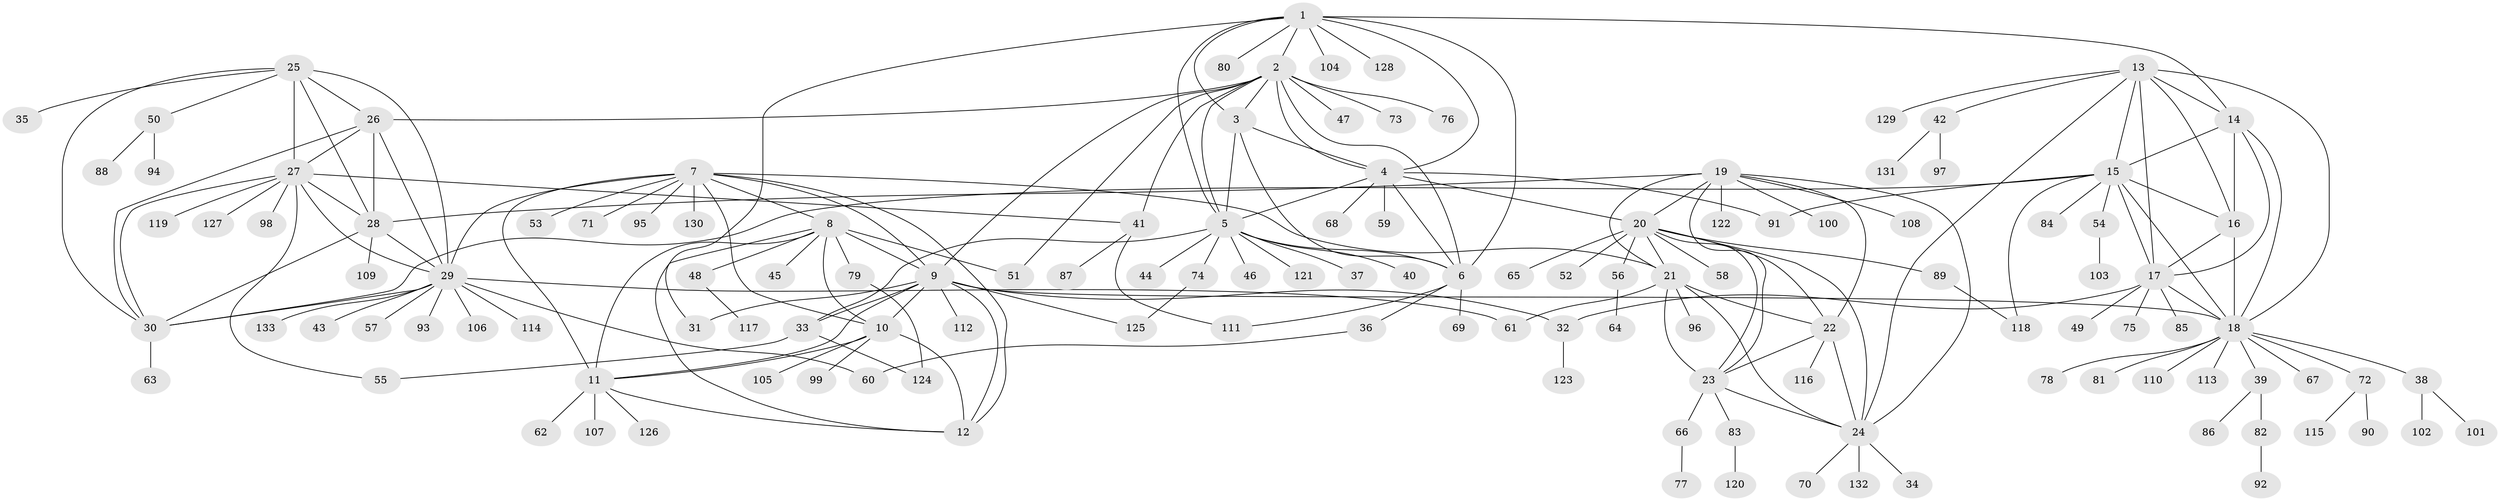 // coarse degree distribution, {13: 0.019230769230769232, 15: 0.009615384615384616, 4: 0.038461538461538464, 10: 0.019230769230769232, 6: 0.028846153846153848, 20: 0.009615384615384616, 5: 0.009615384615384616, 8: 0.028846153846153848, 9: 0.019230769230769232, 7: 0.038461538461538464, 12: 0.009615384615384616, 14: 0.009615384615384616, 2: 0.125, 3: 0.019230769230769232, 1: 0.6153846153846154}
// Generated by graph-tools (version 1.1) at 2025/52/02/27/25 19:52:15]
// undirected, 133 vertices, 201 edges
graph export_dot {
graph [start="1"]
  node [color=gray90,style=filled];
  1;
  2;
  3;
  4;
  5;
  6;
  7;
  8;
  9;
  10;
  11;
  12;
  13;
  14;
  15;
  16;
  17;
  18;
  19;
  20;
  21;
  22;
  23;
  24;
  25;
  26;
  27;
  28;
  29;
  30;
  31;
  32;
  33;
  34;
  35;
  36;
  37;
  38;
  39;
  40;
  41;
  42;
  43;
  44;
  45;
  46;
  47;
  48;
  49;
  50;
  51;
  52;
  53;
  54;
  55;
  56;
  57;
  58;
  59;
  60;
  61;
  62;
  63;
  64;
  65;
  66;
  67;
  68;
  69;
  70;
  71;
  72;
  73;
  74;
  75;
  76;
  77;
  78;
  79;
  80;
  81;
  82;
  83;
  84;
  85;
  86;
  87;
  88;
  89;
  90;
  91;
  92;
  93;
  94;
  95;
  96;
  97;
  98;
  99;
  100;
  101;
  102;
  103;
  104;
  105;
  106;
  107;
  108;
  109;
  110;
  111;
  112;
  113;
  114;
  115;
  116;
  117;
  118;
  119;
  120;
  121;
  122;
  123;
  124;
  125;
  126;
  127;
  128;
  129;
  130;
  131;
  132;
  133;
  1 -- 2;
  1 -- 3;
  1 -- 4;
  1 -- 5;
  1 -- 6;
  1 -- 14;
  1 -- 31;
  1 -- 80;
  1 -- 104;
  1 -- 128;
  2 -- 3;
  2 -- 4;
  2 -- 5;
  2 -- 6;
  2 -- 9;
  2 -- 26;
  2 -- 41;
  2 -- 47;
  2 -- 51;
  2 -- 73;
  2 -- 76;
  3 -- 4;
  3 -- 5;
  3 -- 6;
  4 -- 5;
  4 -- 6;
  4 -- 20;
  4 -- 59;
  4 -- 68;
  4 -- 91;
  5 -- 6;
  5 -- 33;
  5 -- 37;
  5 -- 40;
  5 -- 44;
  5 -- 46;
  5 -- 74;
  5 -- 121;
  6 -- 36;
  6 -- 69;
  6 -- 111;
  7 -- 8;
  7 -- 9;
  7 -- 10;
  7 -- 11;
  7 -- 12;
  7 -- 21;
  7 -- 29;
  7 -- 53;
  7 -- 71;
  7 -- 95;
  7 -- 130;
  8 -- 9;
  8 -- 10;
  8 -- 11;
  8 -- 12;
  8 -- 45;
  8 -- 48;
  8 -- 51;
  8 -- 79;
  9 -- 10;
  9 -- 11;
  9 -- 12;
  9 -- 18;
  9 -- 31;
  9 -- 32;
  9 -- 33;
  9 -- 112;
  9 -- 125;
  10 -- 11;
  10 -- 12;
  10 -- 99;
  10 -- 105;
  11 -- 12;
  11 -- 62;
  11 -- 107;
  11 -- 126;
  13 -- 14;
  13 -- 15;
  13 -- 16;
  13 -- 17;
  13 -- 18;
  13 -- 24;
  13 -- 42;
  13 -- 129;
  14 -- 15;
  14 -- 16;
  14 -- 17;
  14 -- 18;
  15 -- 16;
  15 -- 17;
  15 -- 18;
  15 -- 30;
  15 -- 54;
  15 -- 84;
  15 -- 91;
  15 -- 118;
  16 -- 17;
  16 -- 18;
  17 -- 18;
  17 -- 32;
  17 -- 49;
  17 -- 75;
  17 -- 85;
  18 -- 38;
  18 -- 39;
  18 -- 67;
  18 -- 72;
  18 -- 78;
  18 -- 81;
  18 -- 110;
  18 -- 113;
  19 -- 20;
  19 -- 21;
  19 -- 22;
  19 -- 23;
  19 -- 24;
  19 -- 28;
  19 -- 100;
  19 -- 108;
  19 -- 122;
  20 -- 21;
  20 -- 22;
  20 -- 23;
  20 -- 24;
  20 -- 52;
  20 -- 56;
  20 -- 58;
  20 -- 65;
  20 -- 89;
  21 -- 22;
  21 -- 23;
  21 -- 24;
  21 -- 61;
  21 -- 96;
  22 -- 23;
  22 -- 24;
  22 -- 116;
  23 -- 24;
  23 -- 66;
  23 -- 83;
  24 -- 34;
  24 -- 70;
  24 -- 132;
  25 -- 26;
  25 -- 27;
  25 -- 28;
  25 -- 29;
  25 -- 30;
  25 -- 35;
  25 -- 50;
  26 -- 27;
  26 -- 28;
  26 -- 29;
  26 -- 30;
  27 -- 28;
  27 -- 29;
  27 -- 30;
  27 -- 41;
  27 -- 55;
  27 -- 98;
  27 -- 119;
  27 -- 127;
  28 -- 29;
  28 -- 30;
  28 -- 109;
  29 -- 30;
  29 -- 43;
  29 -- 57;
  29 -- 60;
  29 -- 61;
  29 -- 93;
  29 -- 106;
  29 -- 114;
  29 -- 133;
  30 -- 63;
  32 -- 123;
  33 -- 55;
  33 -- 124;
  36 -- 60;
  38 -- 101;
  38 -- 102;
  39 -- 82;
  39 -- 86;
  41 -- 87;
  41 -- 111;
  42 -- 97;
  42 -- 131;
  48 -- 117;
  50 -- 88;
  50 -- 94;
  54 -- 103;
  56 -- 64;
  66 -- 77;
  72 -- 90;
  72 -- 115;
  74 -- 125;
  79 -- 124;
  82 -- 92;
  83 -- 120;
  89 -- 118;
}

